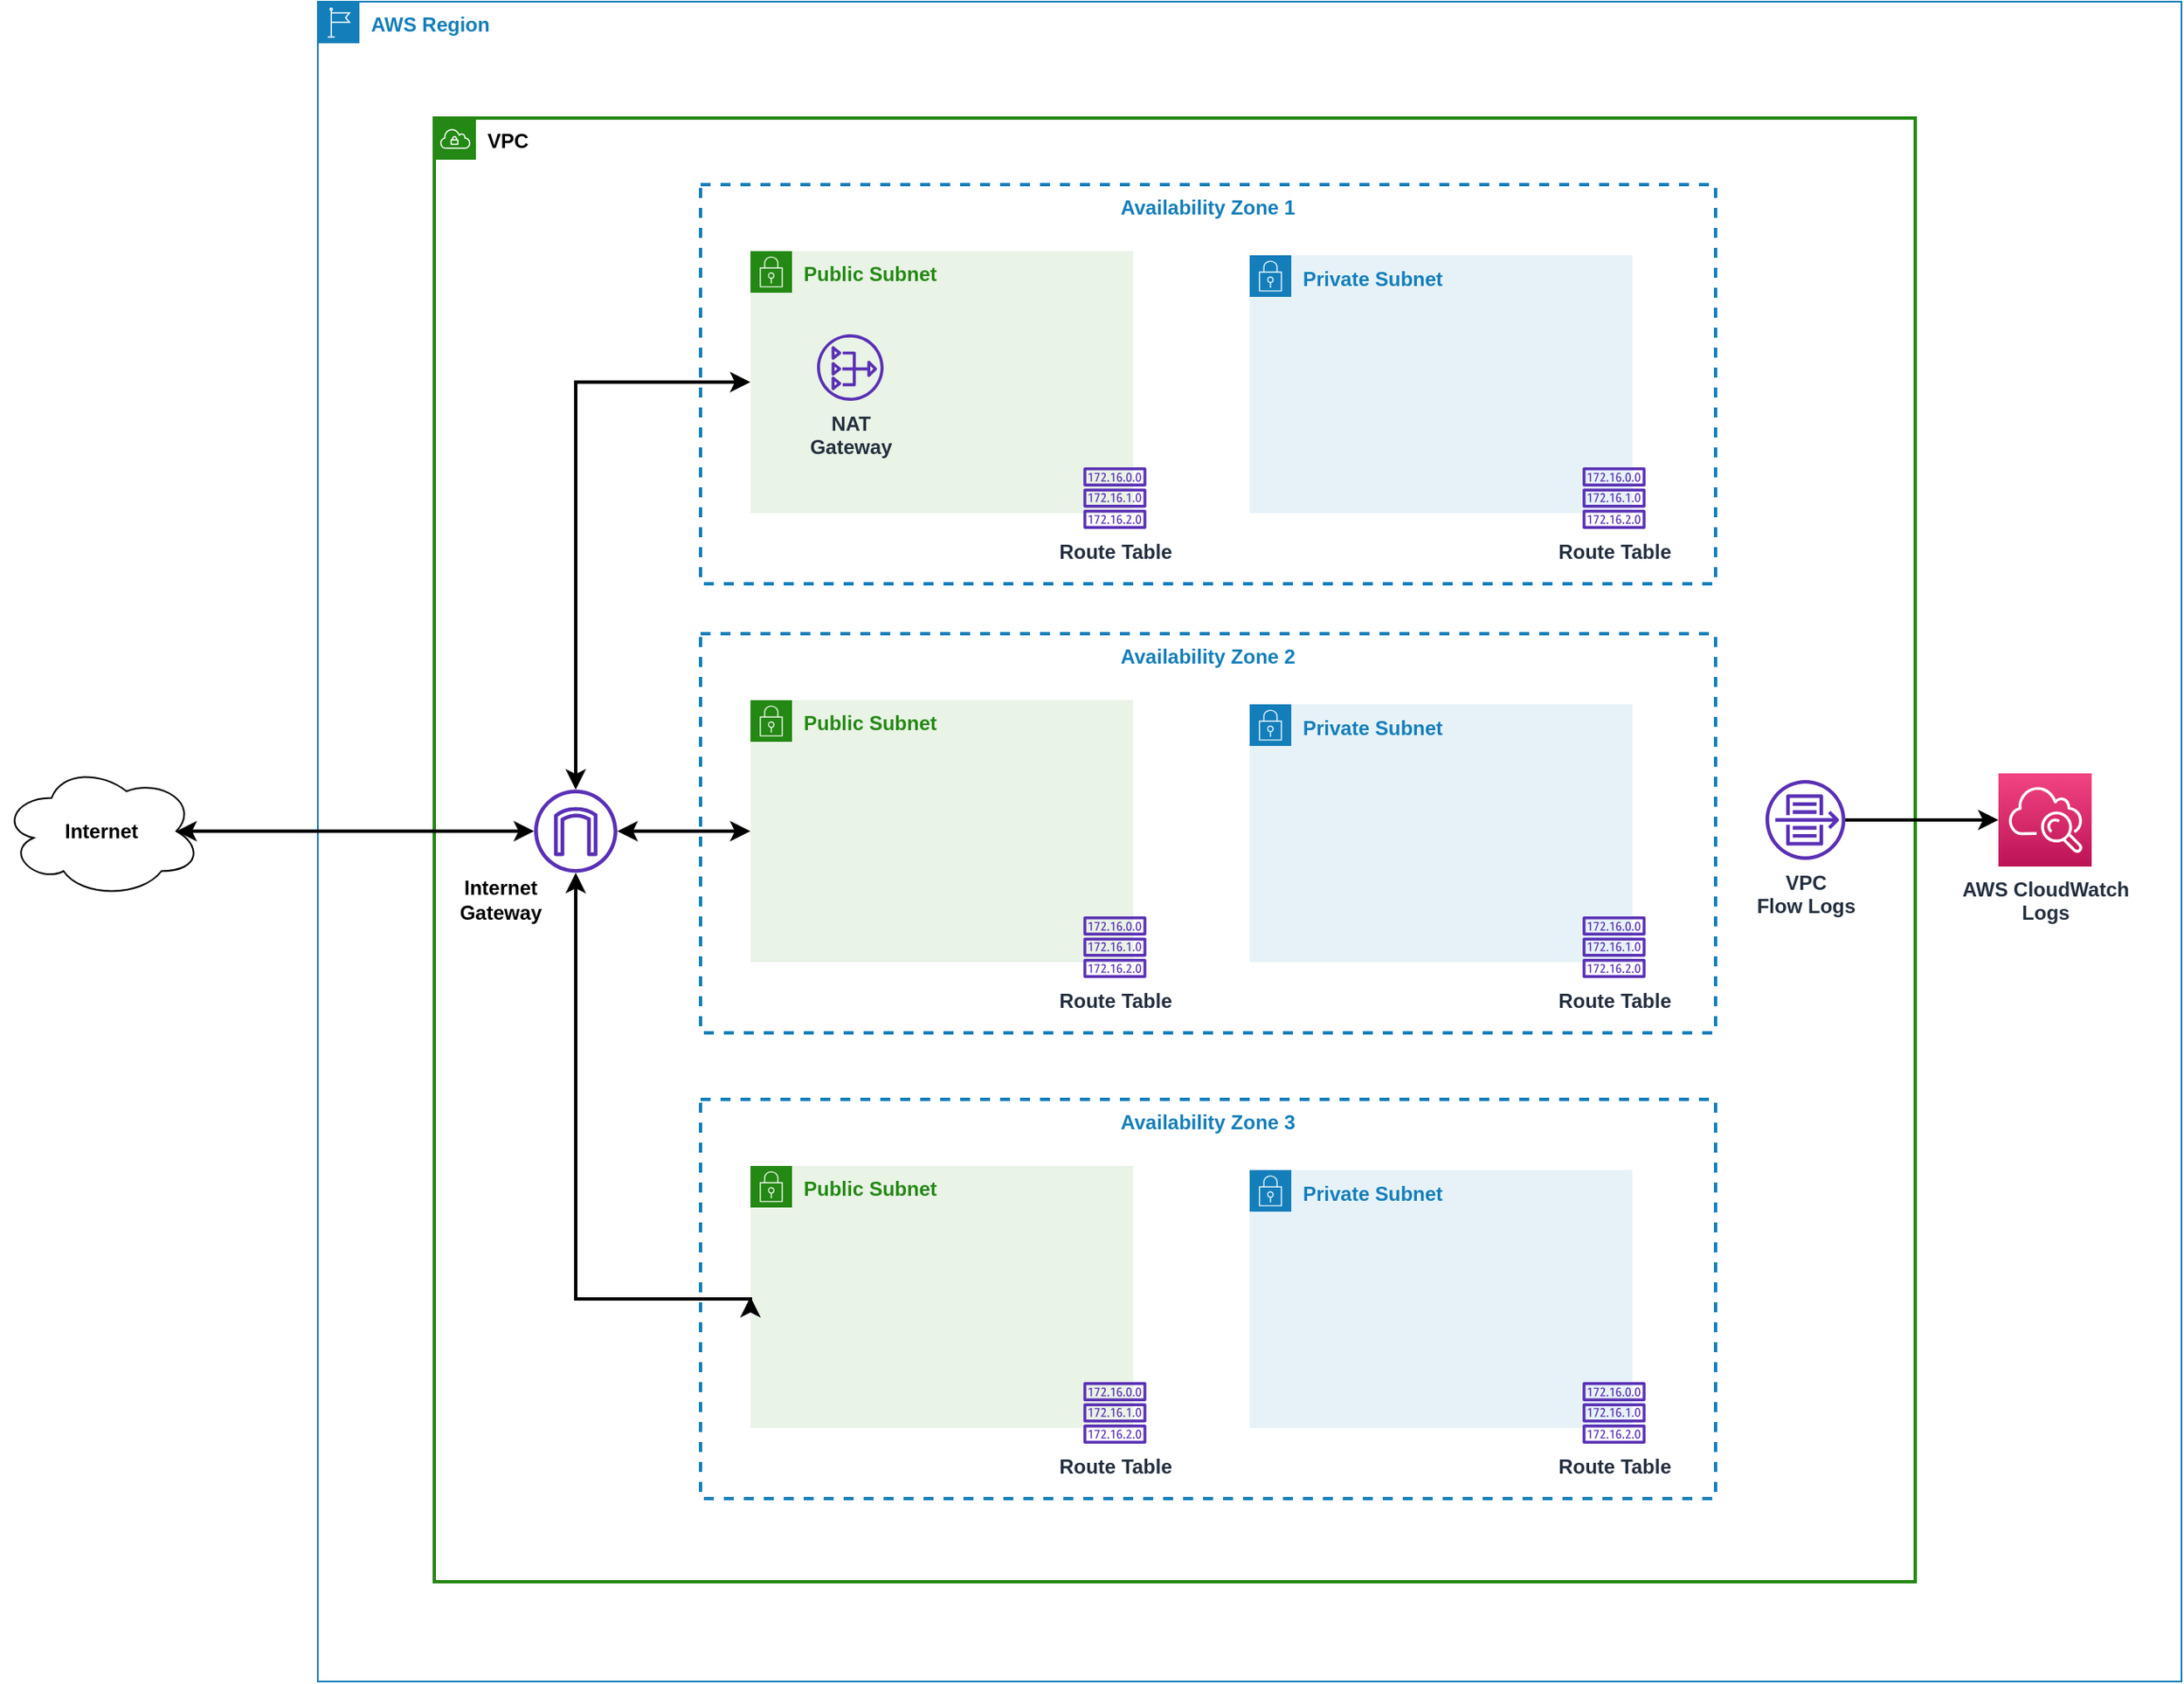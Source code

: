 <mxfile version="12.4.8" type="device"><diagram id="HT80Ks1aNjvkmrTFVJRX" name="Page-1"><mxGraphModel dx="2742" dy="1228" grid="1" gridSize="10" guides="1" tooltips="1" connect="1" arrows="1" fold="1" page="1" pageScale="1" pageWidth="850" pageHeight="1100" math="0" shadow="0"><root><mxCell id="0"/><mxCell id="1" parent="0"/><mxCell id="VkTzLM_sOpxWPiTmWgXo-3" value="AWS Region" style="points=[[0,0],[0.25,0],[0.5,0],[0.75,0],[1,0],[1,0.25],[1,0.5],[1,0.75],[1,1],[0.75,1],[0.5,1],[0.25,1],[0,1],[0,0.75],[0,0.5],[0,0.25]];outlineConnect=0;gradientColor=none;html=1;whiteSpace=wrap;fontSize=12;fontStyle=1;shape=mxgraph.aws4.group;grIcon=mxgraph.aws4.group_region;strokeColor=#147EBA;fillColor=#ffffff;verticalAlign=top;align=left;spacingLeft=30;fontColor=#147EBA;dashed=0;" vertex="1" parent="1"><mxGeometry x="-470" y="240" width="1120" height="1010" as="geometry"/></mxCell><mxCell id="VkTzLM_sOpxWPiTmWgXo-4" value="VPC" style="points=[[0,0],[0.25,0],[0.5,0],[0.75,0],[1,0],[1,0.25],[1,0.5],[1,0.75],[1,1],[0.75,1],[0.5,1],[0.25,1],[0,1],[0,0.75],[0,0.5],[0,0.25]];outlineConnect=0;gradientColor=none;html=1;whiteSpace=wrap;fontSize=12;fontStyle=1;shape=mxgraph.aws4.group;grIcon=mxgraph.aws4.group_vpc;strokeColor=#248814;fillColor=none;verticalAlign=top;align=left;spacingLeft=30;fontColor=#000000;dashed=0;strokeWidth=2;" vertex="1" parent="1"><mxGeometry x="-400" y="310" width="890" height="880" as="geometry"/></mxCell><mxCell id="VkTzLM_sOpxWPiTmWgXo-5" value="Availability Zone 2" style="fillColor=none;strokeColor=#147EBA;dashed=1;verticalAlign=top;fontStyle=1;fontColor=#147EBA;strokeWidth=2;" vertex="1" parent="1"><mxGeometry x="-240" y="620" width="610" height="240" as="geometry"/></mxCell><mxCell id="VkTzLM_sOpxWPiTmWgXo-6" value="Availability Zone 1" style="fillColor=none;strokeColor=#147EBA;dashed=1;verticalAlign=top;fontStyle=1;fontColor=#147EBA;strokeWidth=2;" vertex="1" parent="1"><mxGeometry x="-240" y="350" width="610" height="240" as="geometry"/></mxCell><mxCell id="VkTzLM_sOpxWPiTmWgXo-7" value="Public Subnet" style="points=[[0,0],[0.25,0],[0.5,0],[0.75,0],[1,0],[1,0.25],[1,0.5],[1,0.75],[1,1],[0.75,1],[0.5,1],[0.25,1],[0,1],[0,0.75],[0,0.5],[0,0.25]];outlineConnect=0;gradientColor=none;html=1;whiteSpace=wrap;fontSize=12;fontStyle=1;shape=mxgraph.aws4.group;grIcon=mxgraph.aws4.group_security_group;grStroke=0;strokeColor=#248814;fillColor=#E9F3E6;verticalAlign=top;align=left;spacingLeft=30;fontColor=#248814;dashed=0;" vertex="1" parent="1"><mxGeometry x="-210" y="390" width="230" height="157.5" as="geometry"/></mxCell><mxCell id="VkTzLM_sOpxWPiTmWgXo-8" value="Private Subnet" style="points=[[0,0],[0.25,0],[0.5,0],[0.75,0],[1,0],[1,0.25],[1,0.5],[1,0.75],[1,1],[0.75,1],[0.5,1],[0.25,1],[0,1],[0,0.75],[0,0.5],[0,0.25]];outlineConnect=0;gradientColor=none;html=1;whiteSpace=wrap;fontSize=12;fontStyle=1;shape=mxgraph.aws4.group;grIcon=mxgraph.aws4.group_security_group;grStroke=0;strokeColor=#147EBA;fillColor=#E6F2F8;verticalAlign=top;align=left;spacingLeft=30;fontColor=#147EBA;dashed=0;" vertex="1" parent="1"><mxGeometry x="90" y="392.5" width="230" height="155" as="geometry"/></mxCell><mxCell id="VkTzLM_sOpxWPiTmWgXo-9" value="VPC&lt;br&gt;Flow Logs" style="outlineConnect=0;fontColor=#232F3E;gradientColor=none;fillColor=#5A30B5;strokeColor=none;dashed=0;verticalLabelPosition=bottom;verticalAlign=top;align=center;html=1;fontSize=12;fontStyle=1;aspect=fixed;pointerEvents=1;shape=mxgraph.aws4.flow_logs;" vertex="1" parent="1"><mxGeometry x="400" y="708" width="48" height="48" as="geometry"/></mxCell><mxCell id="VkTzLM_sOpxWPiTmWgXo-10" value="" style="outlineConnect=0;fontColor=#232F3E;gradientColor=none;fillColor=#5A30B5;strokeColor=none;dashed=0;verticalLabelPosition=bottom;verticalAlign=top;align=center;html=1;fontSize=12;fontStyle=1;aspect=fixed;pointerEvents=1;shape=mxgraph.aws4.internet_gateway;" vertex="1" parent="1"><mxGeometry x="-340" y="713.75" width="50" height="50" as="geometry"/></mxCell><mxCell id="VkTzLM_sOpxWPiTmWgXo-11" value="NAT&lt;br&gt;Gateway" style="outlineConnect=0;fontColor=#232F3E;gradientColor=none;fillColor=#5A30B5;strokeColor=none;dashed=0;verticalLabelPosition=bottom;verticalAlign=top;align=center;html=1;fontSize=12;fontStyle=1;aspect=fixed;pointerEvents=1;shape=mxgraph.aws4.nat_gateway;" vertex="1" parent="1"><mxGeometry x="-170" y="440" width="40" height="40" as="geometry"/></mxCell><mxCell id="VkTzLM_sOpxWPiTmWgXo-12" value="Route Table" style="outlineConnect=0;fontColor=#232F3E;gradientColor=none;fillColor=#5A30B5;strokeColor=none;dashed=0;verticalLabelPosition=bottom;verticalAlign=top;align=center;html=1;fontSize=12;fontStyle=1;aspect=fixed;pointerEvents=1;shape=mxgraph.aws4.route_table;" vertex="1" parent="1"><mxGeometry x="-10" y="520" width="38" height="37.03" as="geometry"/></mxCell><mxCell id="VkTzLM_sOpxWPiTmWgXo-13" value="Route Table" style="outlineConnect=0;fontColor=#232F3E;gradientColor=none;fillColor=#5A30B5;strokeColor=none;dashed=0;verticalLabelPosition=bottom;verticalAlign=top;align=center;html=1;fontSize=12;fontStyle=1;aspect=fixed;pointerEvents=1;shape=mxgraph.aws4.route_table;" vertex="1" parent="1"><mxGeometry x="290" y="520" width="38" height="37.03" as="geometry"/></mxCell><mxCell id="VkTzLM_sOpxWPiTmWgXo-14" style="edgeStyle=orthogonalEdgeStyle;rounded=0;orthogonalLoop=1;jettySize=auto;html=1;startArrow=classic;startFill=1;strokeWidth=2;exitX=0.875;exitY=0.5;exitDx=0;exitDy=0;exitPerimeter=0;" edge="1" parent="1" target="VkTzLM_sOpxWPiTmWgXo-10" source="VkTzLM_sOpxWPiTmWgXo-42"><mxGeometry relative="1" as="geometry"><mxPoint x="-696" y="739" as="sourcePoint"/><mxPoint x="-310" y="664" as="targetPoint"/><Array as="points"/></mxGeometry></mxCell><mxCell id="VkTzLM_sOpxWPiTmWgXo-19" value="Public Subnet" style="points=[[0,0],[0.25,0],[0.5,0],[0.75,0],[1,0],[1,0.25],[1,0.5],[1,0.75],[1,1],[0.75,1],[0.5,1],[0.25,1],[0,1],[0,0.75],[0,0.5],[0,0.25]];outlineConnect=0;gradientColor=none;html=1;whiteSpace=wrap;fontSize=12;fontStyle=1;shape=mxgraph.aws4.group;grIcon=mxgraph.aws4.group_security_group;grStroke=0;strokeColor=#248814;fillColor=#E9F3E6;verticalAlign=top;align=left;spacingLeft=30;fontColor=#248814;dashed=0;" vertex="1" parent="1"><mxGeometry x="-210" y="660" width="230" height="157.5" as="geometry"/></mxCell><mxCell id="VkTzLM_sOpxWPiTmWgXo-20" value="Private Subnet" style="points=[[0,0],[0.25,0],[0.5,0],[0.75,0],[1,0],[1,0.25],[1,0.5],[1,0.75],[1,1],[0.75,1],[0.5,1],[0.25,1],[0,1],[0,0.75],[0,0.5],[0,0.25]];outlineConnect=0;gradientColor=none;html=1;whiteSpace=wrap;fontSize=12;fontStyle=1;shape=mxgraph.aws4.group;grIcon=mxgraph.aws4.group_security_group;grStroke=0;strokeColor=#147EBA;fillColor=#E6F2F8;verticalAlign=top;align=left;spacingLeft=30;fontColor=#147EBA;dashed=0;" vertex="1" parent="1"><mxGeometry x="90" y="662.5" width="230" height="155" as="geometry"/></mxCell><mxCell id="VkTzLM_sOpxWPiTmWgXo-21" value="Route Table" style="outlineConnect=0;fontColor=#232F3E;gradientColor=none;fillColor=#5A30B5;strokeColor=none;dashed=0;verticalLabelPosition=bottom;verticalAlign=top;align=center;html=1;fontSize=12;fontStyle=1;aspect=fixed;pointerEvents=1;shape=mxgraph.aws4.route_table;" vertex="1" parent="1"><mxGeometry x="-10" y="790" width="38" height="37.03" as="geometry"/></mxCell><mxCell id="VkTzLM_sOpxWPiTmWgXo-22" value="Route Table" style="outlineConnect=0;fontColor=#232F3E;gradientColor=none;fillColor=#5A30B5;strokeColor=none;dashed=0;verticalLabelPosition=bottom;verticalAlign=top;align=center;html=1;fontSize=12;fontStyle=1;aspect=fixed;pointerEvents=1;shape=mxgraph.aws4.route_table;" vertex="1" parent="1"><mxGeometry x="290" y="790" width="38" height="37.03" as="geometry"/></mxCell><mxCell id="VkTzLM_sOpxWPiTmWgXo-25" value="AWS CloudWatch&lt;br&gt;Logs" style="outlineConnect=0;fontColor=#232F3E;gradientColor=#F34482;gradientDirection=north;fillColor=#BC1356;strokeColor=#ffffff;dashed=0;verticalLabelPosition=bottom;verticalAlign=top;align=center;html=1;fontSize=12;fontStyle=1;aspect=fixed;shape=mxgraph.aws4.resourceIcon;resIcon=mxgraph.aws4.cloudwatch;" vertex="1" parent="1"><mxGeometry x="540" y="704" width="56" height="56" as="geometry"/></mxCell><mxCell id="VkTzLM_sOpxWPiTmWgXo-26" style="edgeStyle=orthogonalEdgeStyle;rounded=0;orthogonalLoop=1;jettySize=auto;html=1;startArrow=classic;startFill=1;strokeWidth=2;entryX=0;entryY=0.5;entryDx=0;entryDy=0;" edge="1" parent="1" source="VkTzLM_sOpxWPiTmWgXo-10" target="VkTzLM_sOpxWPiTmWgXo-7"><mxGeometry relative="1" as="geometry"><mxPoint x="-566" y="611" as="sourcePoint"/><mxPoint x="-320" y="611" as="targetPoint"/><Array as="points"><mxPoint x="-315" y="469"/></Array></mxGeometry></mxCell><mxCell id="VkTzLM_sOpxWPiTmWgXo-27" style="edgeStyle=orthogonalEdgeStyle;rounded=0;orthogonalLoop=1;jettySize=auto;html=1;startArrow=classic;startFill=1;strokeWidth=2;entryX=0;entryY=0.5;entryDx=0;entryDy=0;" edge="1" parent="1" source="VkTzLM_sOpxWPiTmWgXo-10" target="VkTzLM_sOpxWPiTmWgXo-19"><mxGeometry relative="1" as="geometry"><mxPoint x="-295" y="580" as="sourcePoint"/><mxPoint x="-200" y="479" as="targetPoint"/><Array as="points"><mxPoint x="-305" y="739"/></Array></mxGeometry></mxCell><mxCell id="VkTzLM_sOpxWPiTmWgXo-28" value="Internet Gateway" style="text;html=1;strokeColor=none;fillColor=none;align=center;verticalAlign=middle;whiteSpace=wrap;rounded=0;fontStyle=1;labelBackgroundColor=#ffffff;" vertex="1" parent="1"><mxGeometry x="-380" y="770" width="40" height="20" as="geometry"/></mxCell><mxCell id="VkTzLM_sOpxWPiTmWgXo-29" style="edgeStyle=orthogonalEdgeStyle;rounded=0;orthogonalLoop=1;jettySize=auto;html=1;startArrow=none;startFill=0;strokeWidth=2;" edge="1" parent="1" source="VkTzLM_sOpxWPiTmWgXo-9" target="VkTzLM_sOpxWPiTmWgXo-25"><mxGeometry relative="1" as="geometry"><mxPoint x="480" y="732" as="sourcePoint"/><mxPoint x="-320" y="611" as="targetPoint"/><Array as="points"/></mxGeometry></mxCell><mxCell id="VkTzLM_sOpxWPiTmWgXo-30" value="Availability Zone 3" style="fillColor=none;strokeColor=#147EBA;dashed=1;verticalAlign=top;fontStyle=1;fontColor=#147EBA;strokeWidth=2;" vertex="1" parent="1"><mxGeometry x="-240" y="900" width="610" height="240" as="geometry"/></mxCell><mxCell id="VkTzLM_sOpxWPiTmWgXo-31" value="Public Subnet" style="points=[[0,0],[0.25,0],[0.5,0],[0.75,0],[1,0],[1,0.25],[1,0.5],[1,0.75],[1,1],[0.75,1],[0.5,1],[0.25,1],[0,1],[0,0.75],[0,0.5],[0,0.25]];outlineConnect=0;gradientColor=none;html=1;whiteSpace=wrap;fontSize=12;fontStyle=1;shape=mxgraph.aws4.group;grIcon=mxgraph.aws4.group_security_group;grStroke=0;strokeColor=#248814;fillColor=#E9F3E6;verticalAlign=top;align=left;spacingLeft=30;fontColor=#248814;dashed=0;" vertex="1" parent="1"><mxGeometry x="-210" y="940" width="230" height="157.5" as="geometry"/></mxCell><mxCell id="VkTzLM_sOpxWPiTmWgXo-32" value="Private Subnet" style="points=[[0,0],[0.25,0],[0.5,0],[0.75,0],[1,0],[1,0.25],[1,0.5],[1,0.75],[1,1],[0.75,1],[0.5,1],[0.25,1],[0,1],[0,0.75],[0,0.5],[0,0.25]];outlineConnect=0;gradientColor=none;html=1;whiteSpace=wrap;fontSize=12;fontStyle=1;shape=mxgraph.aws4.group;grIcon=mxgraph.aws4.group_security_group;grStroke=0;strokeColor=#147EBA;fillColor=#E6F2F8;verticalAlign=top;align=left;spacingLeft=30;fontColor=#147EBA;dashed=0;" vertex="1" parent="1"><mxGeometry x="90" y="942.5" width="230" height="155" as="geometry"/></mxCell><mxCell id="VkTzLM_sOpxWPiTmWgXo-33" value="Route Table" style="outlineConnect=0;fontColor=#232F3E;gradientColor=none;fillColor=#5A30B5;strokeColor=none;dashed=0;verticalLabelPosition=bottom;verticalAlign=top;align=center;html=1;fontSize=12;fontStyle=1;aspect=fixed;pointerEvents=1;shape=mxgraph.aws4.route_table;" vertex="1" parent="1"><mxGeometry x="-10" y="1070" width="38" height="37.03" as="geometry"/></mxCell><mxCell id="VkTzLM_sOpxWPiTmWgXo-34" value="Route Table" style="outlineConnect=0;fontColor=#232F3E;gradientColor=none;fillColor=#5A30B5;strokeColor=none;dashed=0;verticalLabelPosition=bottom;verticalAlign=top;align=center;html=1;fontSize=12;fontStyle=1;aspect=fixed;pointerEvents=1;shape=mxgraph.aws4.route_table;" vertex="1" parent="1"><mxGeometry x="290" y="1070" width="38" height="37.03" as="geometry"/></mxCell><mxCell id="VkTzLM_sOpxWPiTmWgXo-37" style="edgeStyle=orthogonalEdgeStyle;rounded=0;orthogonalLoop=1;jettySize=auto;html=1;startArrow=classic;startFill=1;strokeWidth=2;entryX=0;entryY=0.5;entryDx=0;entryDy=0;" edge="1" parent="1" source="VkTzLM_sOpxWPiTmWgXo-10" target="VkTzLM_sOpxWPiTmWgXo-31"><mxGeometry relative="1" as="geometry"><mxPoint x="-294" y="723.75" as="sourcePoint"/><mxPoint x="-200" y="478" as="targetPoint"/><Array as="points"><mxPoint x="-315" y="1020"/></Array></mxGeometry></mxCell><mxCell id="VkTzLM_sOpxWPiTmWgXo-42" value="Internet" style="ellipse;shape=cloud;whiteSpace=wrap;html=1;strokeWidth=1;fillColor=#ffffff;fontStyle=1" vertex="1" parent="1"><mxGeometry x="-660" y="698.75" width="120" height="80" as="geometry"/></mxCell></root></mxGraphModel></diagram></mxfile>